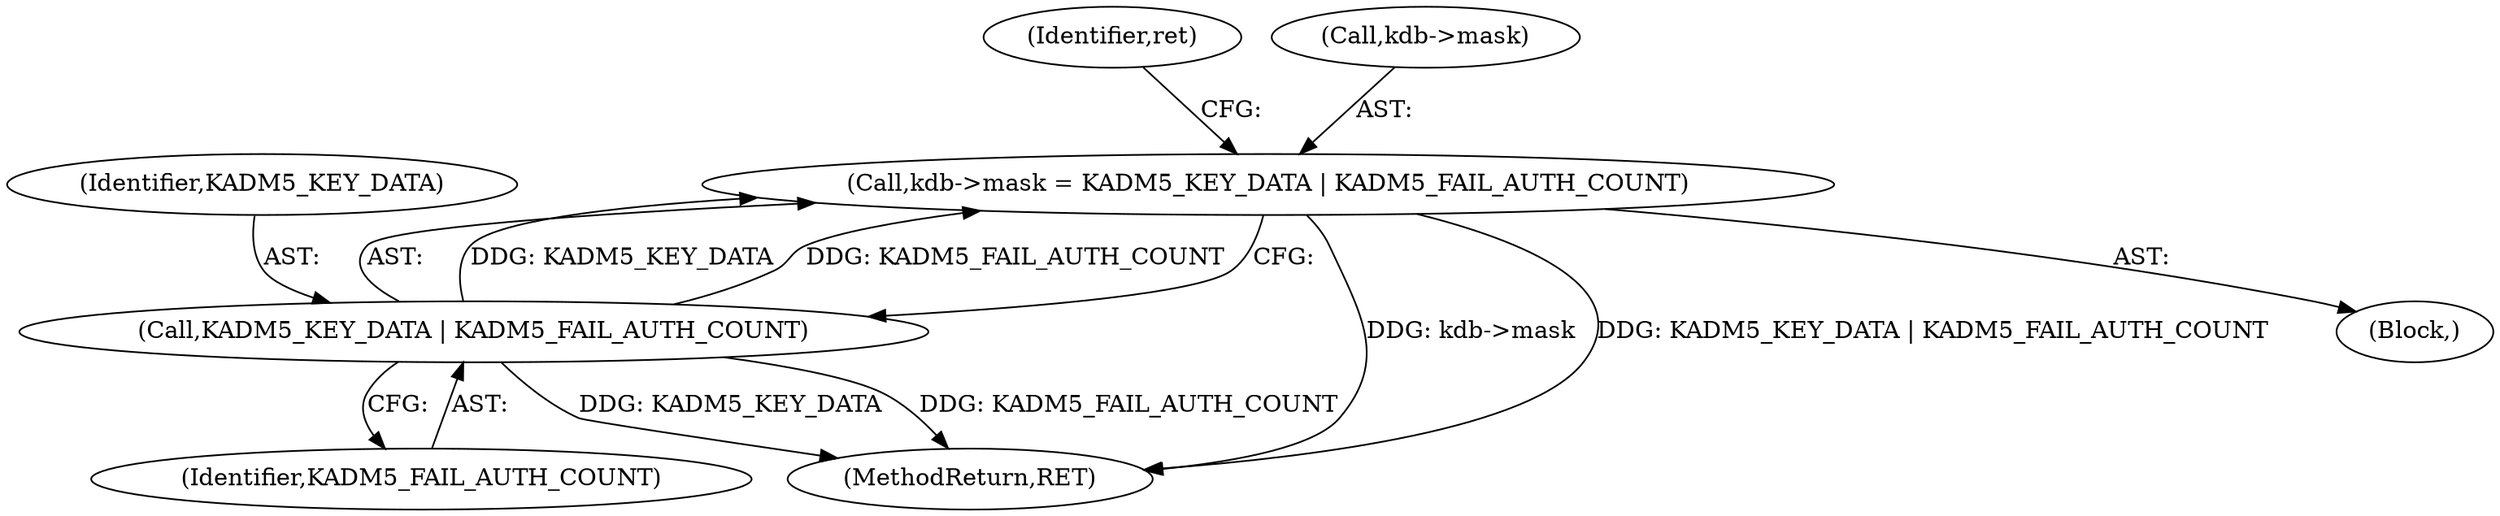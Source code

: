 digraph "0_krb5_af0ed4df4dfae762ab5fb605f5a0c8f59cb4f6ca@pointer" {
"1000378" [label="(Call,kdb->mask = KADM5_KEY_DATA | KADM5_FAIL_AUTH_COUNT)"];
"1000382" [label="(Call,KADM5_KEY_DATA | KADM5_FAIL_AUTH_COUNT)"];
"1000383" [label="(Identifier,KADM5_KEY_DATA)"];
"1000386" [label="(Identifier,ret)"];
"1000448" [label="(MethodReturn,RET)"];
"1000378" [label="(Call,kdb->mask = KADM5_KEY_DATA | KADM5_FAIL_AUTH_COUNT)"];
"1000379" [label="(Call,kdb->mask)"];
"1000382" [label="(Call,KADM5_KEY_DATA | KADM5_FAIL_AUTH_COUNT)"];
"1000384" [label="(Identifier,KADM5_FAIL_AUTH_COUNT)"];
"1000114" [label="(Block,)"];
"1000378" -> "1000114"  [label="AST: "];
"1000378" -> "1000382"  [label="CFG: "];
"1000379" -> "1000378"  [label="AST: "];
"1000382" -> "1000378"  [label="AST: "];
"1000386" -> "1000378"  [label="CFG: "];
"1000378" -> "1000448"  [label="DDG: kdb->mask"];
"1000378" -> "1000448"  [label="DDG: KADM5_KEY_DATA | KADM5_FAIL_AUTH_COUNT"];
"1000382" -> "1000378"  [label="DDG: KADM5_KEY_DATA"];
"1000382" -> "1000378"  [label="DDG: KADM5_FAIL_AUTH_COUNT"];
"1000382" -> "1000384"  [label="CFG: "];
"1000383" -> "1000382"  [label="AST: "];
"1000384" -> "1000382"  [label="AST: "];
"1000382" -> "1000448"  [label="DDG: KADM5_KEY_DATA"];
"1000382" -> "1000448"  [label="DDG: KADM5_FAIL_AUTH_COUNT"];
}
